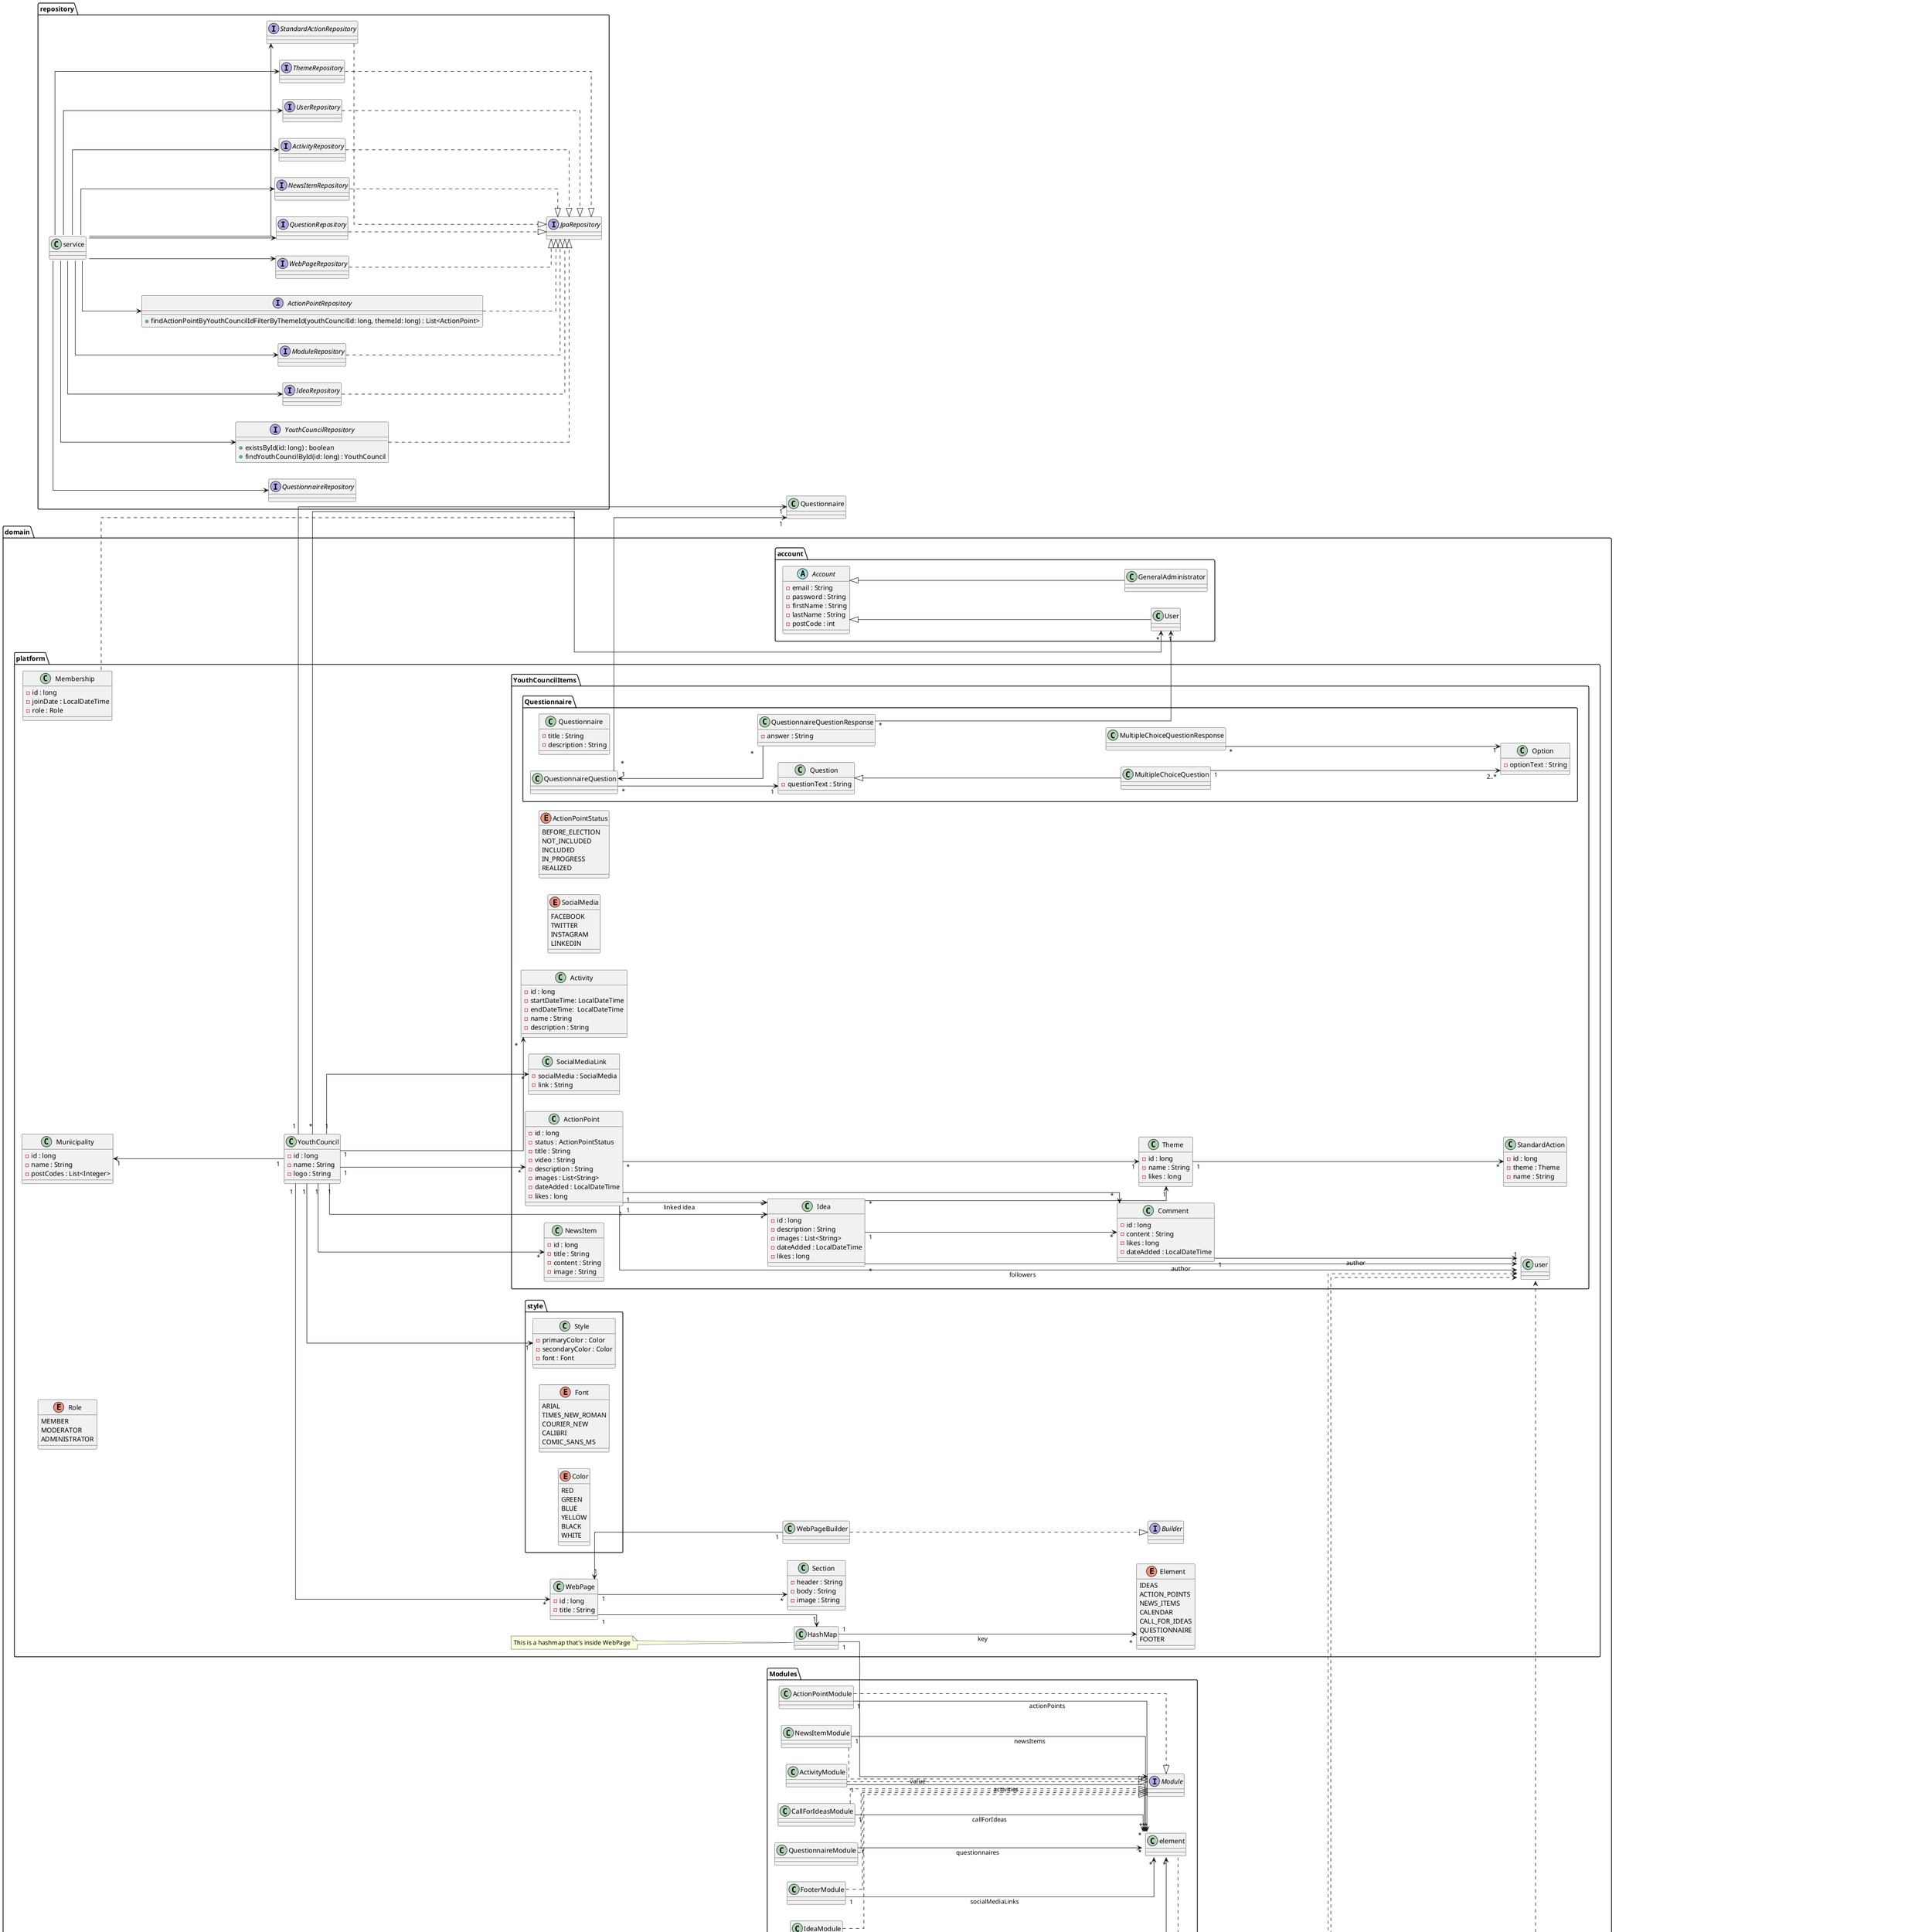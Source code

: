 @startuml YouthCouncilDesignClassDiagram

left to right direction

skinparam linetype ortho

package domain{
package account{

    class User {
    }

    class GeneralAdministrator{
    }

    abstract Account{
        - email : String
        - password : String
        - firstName : String
        - lastName : String
        - postCode : int
    }



}




package "Modules" {


    class IdeaModule{
    }

    class ActionPointModule{
    }

    class NewsItemModule{
    }

    class ActivityModule{
    }

    class CallForIdeasModule{
    }

    interface Module{
    }

    class QuestionnaireModule{
    }
    class FooterModule{

    }

    IdeaModule "1" --> "*" element::Idea : "ideas"
    ActionPointModule "1" --> "*" element::ActionPoint : "actionPoints"
    NewsItemModule "1" --> "*" element::NewsItem : "newsItems"
    ActivityModule "1" --> "*" element::Activity : "activities"
    CallForIdeasModule "1" --> "*" element::Idea : "callForIdeas"
    QuestionnaireModule "1" --> "*" element::Questionnaire : "questionnaires"
    FooterModule "1" --> "*" element::SocialMediaLink : "socialMediaLinks"


}
note left
    The modules are the building blocks of a website, they are the sections that we can enable or disable.
end note


package platform{
    interface Builder{
    }

    class WebPageBuilder{
    }

    class WebPage{
        - id : long
        - title : String
    }
    class Section{
        - header : String
        - body : String
        - image : String
    }

    class HashMap{

    }
    note left
        This is a hashmap that's inside WebPage
    end note
    enum Element{
        IDEAS
        ACTION_POINTS
        NEWS_ITEMS
        CALENDAR
        CALL_FOR_IDEAS
        QUESTIONNAIRE
        FOOTER
    }

    class YouthCouncil{
        - id : long
        - name : String
        - logo : String
    }

    class Municipality{
        - id : long
        - name : String
        - postCodes : List<Integer>
    }
    class Membership{
        - id : long
        - joinDate : LocalDateTime
        - role : Role
    }


    enum Role{
        MEMBER
        MODERATOR
        ADMINISTRATOR
    }
    package style{
    class Style{
        - primaryColor : Color
        - secondaryColor : Color
        - font : Font
    }
    enum Font{
        ARIAL
        TIMES_NEW_ROMAN
        COURIER_NEW
        CALIBRI
        COMIC_SANS_MS
    }

    enum Color{
        RED
        GREEN
        BLUE
        YELLOW
        BLACK
        WHITE
    }

    }

    package YouthCouncilItems{
        enum ActionPointStatus{
            BEFORE_ELECTION
            NOT_INCLUDED
            INCLUDED
            IN_PROGRESS
            REALIZED
        }
        enum SocialMedia{
            FACEBOOK
            TWITTER
            INSTAGRAM
            LINKEDIN
        }
        class SocialMediaLink{
            - socialMedia : SocialMedia
            - link : String
        }
        class ActionPoint{
            - id : long
            - status : ActionPointStatus
            - title : String
            - video : String
            - description : String
            - images : List<String>
            - dateAdded : LocalDateTime
            - likes : long
        }

        ActionPoint "1" --> "*" user::User : "followers"
        Idea  "*" --> "1" user::User : "author"


        class NewsItem{
            - id : long
            - title : String
            - content : String
            - image : String
        }

        class Activity{
            - id : long
            - startDateTime: LocalDateTime
            - endDateTime:  LocalDateTime
            - name : String
            - description : String
        }

        class Theme{
            - id : long
            - name : String
            - likes : long
        }
        class StandardAction{
            - id : long
            - theme : Theme
            - name : String
        }

        class Idea{
            - id : long
            - description : String
            - images : List<String>
            - dateAdded : LocalDateTime
            - likes : long
        }
        class Comment{
            - id : long
            - content : String
            - likes : long
            - dateAdded : LocalDateTime
            }
        Comment "1" --> "1" user::User : "author"

         package Questionnaire{
        class Questionnaire{
            - title : String
            - description : String
        }

        class QuestionnaireQuestion{
        }

        class Question{
            - questionText : String
        }

        class QuestionnaireQuestionResponse{
            - answer : String
        }

        class MultipleChoiceQuestion{
        }

        class MultipleChoiceQuestionResponse{
        }

        class Option{
            - optionText : String
        }



    }
}
}
}
package repository{
    interface JpaRepository{
    }
    interface YouthCouncilRepository{
        + existsById(id: long) : boolean
        + findYouthCouncilById(id: long) : YouthCouncil
    }
    interface IdeaRepository{
    }
    interface ModuleRepository{
    }
    interface ActionPointRepository{
        + findActionPointByYouthCouncilIdFilterByThemeId(youthCouncilId: long, themeId: long) : List<ActionPoint>
    }
    interface NewsItemRepository{
    }
    interface ActivityRepository{
    }
    interface QuestionnaireRepository{
    }
    interface WebPageRepository{
    }
    interface QuestionRepository{
    }
    interface UserRepository{
    }
    interface ThemeRepository{
    }
    interface StandardActionRepository{
    }

    service::UserServiceImpl --> UserRepository
    service::YouthCouncilServiceImpl --> YouthCouncilRepository
    service::IdeaServiceImpl --> IdeaRepository
    service::ActionPointServiceImpl --> ActionPointRepository
    service::NewsItemServiceImpl --> NewsItemRepository
    service::ActivityServiceImpl --> ActivityRepository
    service::ModuleServiceImpl --> ModuleRepository
    service::QuestionnaireServiceImpl --> QuestionnaireRepository
    service::WebPageServiceImpl --> WebPageRepository
    service::QuestionServiceImpl --> QuestionRepository
    service::ThemeServiceImpl --> ThemeRepository
    service::StandardActionServiceImpl --> StandardActionRepository


}
package controller{
            class UserController{

                    }

                    class QuestionnaireController{
                     + addQuestionToQuestionnaire(questionnaireId: long, question: Question)
                     + removeQuestionFromQuestionnaire(questionId: long)
                    }
                    class QuestionController{
                    }

                    class ActionPointController{
                        + getActionPointsByTheme(youthCouncilId: long, themeId: long): ResponseEntity<List<ActionPoint>>
                    }

                    class NewsItemController{
                    }
                    class ModuleController{
                    }

                    class ActivityController{
                    }

                    class IdeaController{
                        + submitIdea(newIdeaDto: NewIdeaDto): ResponseEntity<IdeaDto>
                    }

                    class WebPageController{
                    }
                    class ThemeController{
                    }
                    class StandardActionController{
                    }


            class YouthCouncilController{
            }
            QuestionnaireController ..> questionnaire::Questionnaire
            ActionPointController ..> actionPoint::ActionPoint
            NewsItemController ..> newsItem::NewsItem
            ActivityController ..> activity::Activity
            IdeaController ..> idea::Idea
            WebPageController ..> webPage::WebPage
            ThemeController ..> theme::Theme
            StandardActionController ..> standardAction::StandardAction
            YouthCouncilController ..> youthCouncil::YouthCouncil
            UserController ..> user::User
            QuestionController ..> question::Question
            ModuleController ..> module::Module

            package dto{
                class ActionPointDto{
                    - id : long
                    - status : Status
                    - title : String
                    - video : String
                    - description : String
                    - images : List<String>
                    - dateAdded : LocalDateTime
                    - likes : long
                    - comments : List<CommentDto>
                }
                class CommentDto{
                    - id : long
                    - content : String
                    - likes : long
                    - dateAdded : LocalDateTime
                    - authorName : String
                    - authorId : long
                }
                class UserDto{
                    id: long
                    firstName : String
                    lastName : String
                    email : String
                    postCode : int
                }

                class NewsItemDto{
                    - id : long
                    - title : String
                    - content : String
                    - image : String
                }

                class ActivityDto{
                    - id : long
                    - startTime : LocalDateTime
                    - endTime : LocalDateTime
                    - name : String
                    - description : String
                }
                class newActivityDto{
                    - startTime : LocalDateTime
                    - endTime : LocalDateTime
                    - name : String
                    - description : String
                }

                class ThemeDto{
                    - id: long
                    - name: String
                    - standardActions : List<StandardActionDto>
                }
                class StandardActionDto{
                    - id: long
                    - name: String
                }

                class IdeaDto{
                    - id: long
                    - description: String
                    - images: List<String>
                    - themeName: String
                    - authorName: String
                    - dateAdded: LocalDateTime
                    - likes: long
                    - comments: List<CommentDto>
                    - 
                }
                class NewIdeaDto{
                    - description: String
                    - images: List<String>
                    - themeId: long
                    - authorId: long
                }
                class QuestionnaireDto{
                    - id : long
                    - title : String
                    - description : String
                    - questions : List<QuestionDto>
                }
                class QuestionDto{
                    - id : long
                    - questionText : String
                    - questionType : QuestionType
                    - options : List<OptionDto>
                }
                class OptionDto{
                    - id : long
                    - optionText : String
                }
                class QuestionnaireQuestionResponseDto{
                    - id : long
                    - answer : String
                }
                class MultipleChoiceQuestionResponseDto{
                    - id : long
                    - answer : String
                }
                class YouthCouncilDto{
                    - id : long
                    - name : String
                    - description : String
                    - logo : String
                }
            }
}

package service{
        interface UserService{
            +findUserById(userId: long): User
        }

        interface QuestionnaireService{
        }
        interface QuestionService{
        }

        interface ActionPointService{
            + findActionPointByThemeId(youthCouncilId: long, themeId: long): List<ActionPoint>
            + findActionPointByYouthCouncilIdFilterByThemeId(youthCouncilId: long, themeId: long) : List<ActionPoint>
        }

        interface NewsItemService{
        }

        interface QuestionService{
        }

        interface ActivityService{
        }
        interface ModuleService{
        }

        interface IdeaService{
            + createIdea(idea: Idea): Idea
        }

        interface WebPageService{
        }

        interface YouthCouncilService{
            + getYouthCouncilById(youthCouncilId: long): YouthCouncil
        }

        class UserServiceImpl{
            +findUserById(userId: long): User
        }

        class QuestionnaireServiceImpl{
        }
        class QuestionServiceImpl{
        }

        class ActionPointServiceImpl{
            - youthCouncilRepository: YouthCouncilRepository
            + findActionPointByThemeId(youthCouncilId: long, themeId: long): List<ActionPoint>
            + findActionPointByYouthCouncilIdFilterByThemeId(youthCouncilId: long, themeId: long) : List<ActionPoint>
        }

        class NewsItemServiceImpl{
        }

        class ActivityServiceImpl{
        }
        class ModuleServiceImpl{
        }

        class IdeaServiceImpl{
            - youthCouncilRepository: YouthCouncilRepository
            - userRepository: UserRepository
            + createIdea(idea: Idea): Idea
        }

        class WebPageServiceImpl{
        }

        class YouthCouncilServiceImpl{
            + getYouthCouncilById(youthCouncilId: long): YouthCouncil
        }
        interface ThemeService{
        }
        class ThemeServiceImpl{
        }
        interface StandardActionService{
        }
        class StandardActionServiceImpl{
        }

        controller::UserController --> UserServiceImpl
        controller::QuestionnaireController --> QuestionnaireServiceImpl
        controller::QuestionController --> QuestionServiceImpl
        controller::ActionPointController --> ActionPointServiceImpl
        controller::NewsItemController --> NewsItemServiceImpl
        controller::ActivityController --> ActivityServiceImpl
        controller::ModuleController --> ModuleServiceImpl
        controller::IdeaController --> IdeaServiceImpl
        controller::WebPageController --> WebPageServiceImpl
        controller::YouthCouncilController --> YouthCouncilServiceImpl
        controller::ThemeController --> ThemeServiceImpl
        controller::StandardActionController --> StandardActionServiceImpl

        
        ActionPointServiceImpl ..> user::User
        ActionPointServiceImpl ..> actionPoint::ActionPoint
        IdeaServiceImpl ..> idea::Idea
        IdeaServiceImpl ..> youthCouncil::YouthCouncil
        UserServiceImpl ..> user::User
        YouthCouncilServiceImpl ..> youthCouncil::YouthCouncil
        ThemeServiceImpl ..> theme::Theme
        StandardActionServiceImpl ..> standardAction::StandardAction
        QuestionnaireServiceImpl ..> questionnaire::Questionnaire
        QuestionServiceImpl ..> question::Question
        NewsItemServiceImpl ..> newsItem::NewsItem
        ActivityServiceImpl ..> activity::Activity
        ModuleServiceImpl ..> module::Module
        WebPageServiceImpl ..> webPage::WebPage


}





    Account <|-- User
    YouthCouncil "*" --> "*" User
    (YouthCouncil, User) . Membership
    Account <|-- GeneralAdministrator





    Question <|-- MultipleChoiceQuestion

    MultipleChoiceQuestion "1" --> "2..*" Option
    MultipleChoiceQuestionResponse "*" --> "1" Option

    QuestionnaireQuestion "*" --> "1" Question
    QuestionnaireQuestion "*" --> "1" Questionnaire
    QuestionnaireQuestion "1" <-- "*" QuestionnaireQuestionResponse

    QuestionnaireQuestionResponse "*" --> "1" User

    ActionPointModule ..|> Module
    NewsItemModule ..|> Module
    ActivityModule ..|> Module
    QuestionnaireModule ..|> Module
    IdeaModule ..|> Module
    CallForIdeasModule ..|> Module
    FooterModule ..|> Module

    Municipality "1" <-- "1" YouthCouncil
    YouthCouncil "1"-->"1" Style
    YouthCouncil "1" --> "*" WebPage

    YouthCouncil "1" --> "*" ActionPoint
    YouthCouncil "1" --> "*" NewsItem
    YouthCouncil "1" --> "*" Activity
    YouthCouncil "1" --> "*" Idea
    YouthCouncil "1" --> "1" Questionnaire
    YouthCouncil "1" --> "*" SocialMediaLink


    ActionPoint "*" --> "1" Theme
    ActionPoint "1" --> "*" Idea : "linked idea"
    Idea "*" --> "1" Theme
    Theme "1" --> "*" StandardAction
    Idea "1" --> "*" Comment
    ActionPoint "1" --> "*" Comment



    WebPage "1" <-- "1" WebPageBuilder
    WebPageBuilder ..|> Builder
    WebPage "1" --> "1" HashMap
    HashMap "1" --> "*" Module : "value"
    HashMap "1" --> "*" Element : "key"
    WebPage "1" --> "*" Section


    UserServiceImpl ..|> UserService

    QuestionnaireServiceImpl ..|> QuestionnaireService
    ActionPointServiceImpl ..|> ActionPointService
    NewsItemServiceImpl ..|> NewsItemService
    ActivityServiceImpl ..|> ActivityService
    ModuleServiceImpl ..|> ModuleService
    IdeaServiceImpl ..|> IdeaService
    WebPageServiceImpl ..|> WebPageService
    YouthCouncilServiceImpl ..|> YouthCouncilService
    ThemeServiceImpl ..|> ThemeService
    StandardActionServiceImpl ..|> StandardActionService
    QuestionServiceImpl ..|> QuestionService

    ' all repositories extend jparepository
    UserRepository ..|> JpaRepository
    YouthCouncilRepository ..|> JpaRepository
    ActionPointRepository ..|> JpaRepository
    NewsItemRepository ..|> JpaRepository
    ActivityRepository ..|> JpaRepository
    ModuleRepository ..|> JpaRepository
    IdeaRepository ..|> JpaRepository
    WebPageRepository ..|> JpaRepository
    ThemeRepository ..|> JpaRepository
    StandardActionRepository ..|> JpaRepository
    QuestionRepository ..|> JpaRepository











@enduml